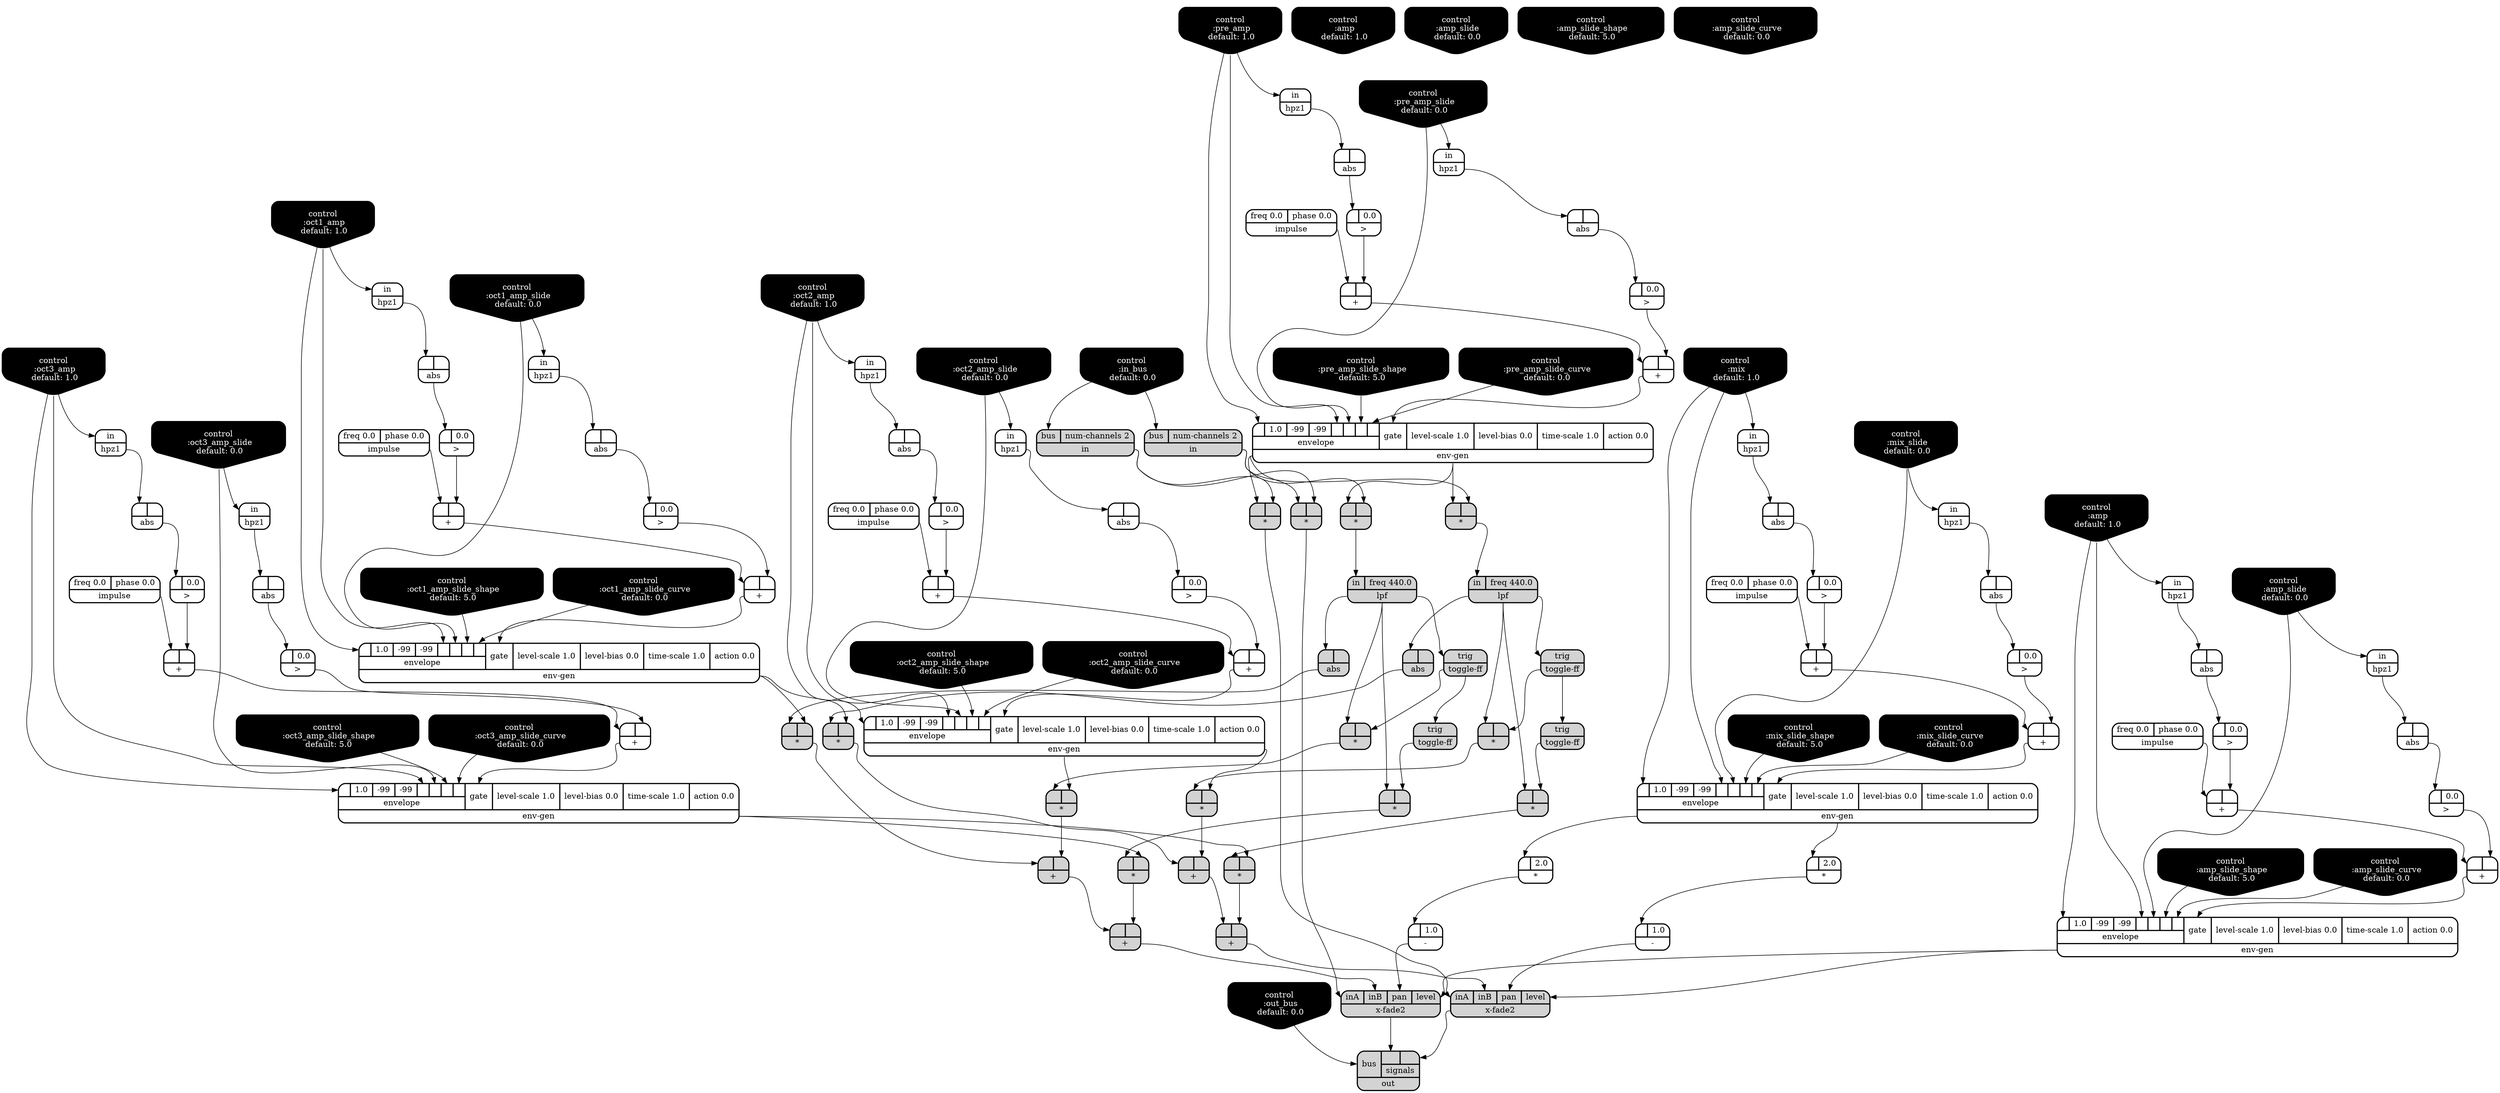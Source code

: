 digraph synthdef {
51 [label = "{{ <a> |<b> } |<__UG_NAME__>* }" style="filled, bold, rounded"  shape=record rankdir=LR];
56 [label = "{{ <a> |<b> } |<__UG_NAME__>* }" style="filled, bold, rounded"  shape=record rankdir=LR];
72 [label = "{{ <a> |<b> } |<__UG_NAME__>* }" style="filled, bold, rounded"  shape=record rankdir=LR];
74 [label = "{{ <a> |<b> } |<__UG_NAME__>* }" style="filled, bold, rounded"  shape=record rankdir=LR];
85 [label = "{{ <a> |<b> } |<__UG_NAME__>* }" style="filled, bold, rounded"  shape=record rankdir=LR];
87 [label = "{{ <a> |<b> } |<__UG_NAME__>* }" style="filled, bold, rounded"  shape=record rankdir=LR];
94 [label = "{{ <a> |<b> } |<__UG_NAME__>* }" style="filled, bold, rounded"  shape=record rankdir=LR];
96 [label = "{{ <a> |<b> } |<__UG_NAME__>* }" style="filled, bold, rounded"  shape=record rankdir=LR];
97 [label = "{{ <a> |<b> } |<__UG_NAME__>* }" style="filled, bold, rounded"  shape=record rankdir=LR];
100 [label = "{{ <a> |<b> 2.0} |<__UG_NAME__>* }" style="bold, rounded" shape=record rankdir=LR];
107 [label = "{{ <a> |<b> } |<__UG_NAME__>* }" style="filled, bold, rounded"  shape=record rankdir=LR];
113 [label = "{{ <a> |<b> } |<__UG_NAME__>* }" style="filled, bold, rounded"  shape=record rankdir=LR];
115 [label = "{{ <a> |<b> } |<__UG_NAME__>* }" style="filled, bold, rounded"  shape=record rankdir=LR];
116 [label = "{{ <a> |<b> } |<__UG_NAME__>* }" style="filled, bold, rounded"  shape=record rankdir=LR];
117 [label = "{{ <a> |<b> 2.0} |<__UG_NAME__>* }" style="bold, rounded" shape=record rankdir=LR];
118 [label = "{{ <a> |<b> } |<__UG_NAME__>* }" style="filled, bold, rounded"  shape=record rankdir=LR];
34 [label = "{{ <a> |<b> } |<__UG_NAME__>+ }" style="bold, rounded" shape=record rankdir=LR];
38 [label = "{{ <a> |<b> } |<__UG_NAME__>+ }" style="bold, rounded" shape=record rankdir=LR];
46 [label = "{{ <a> |<b> } |<__UG_NAME__>+ }" style="bold, rounded" shape=record rankdir=LR];
48 [label = "{{ <a> |<b> } |<__UG_NAME__>+ }" style="bold, rounded" shape=record rankdir=LR];
66 [label = "{{ <a> |<b> } |<__UG_NAME__>+ }" style="bold, rounded" shape=record rankdir=LR];
70 [label = "{{ <a> |<b> } |<__UG_NAME__>+ }" style="bold, rounded" shape=record rankdir=LR];
79 [label = "{{ <a> |<b> } |<__UG_NAME__>+ }" style="bold, rounded" shape=record rankdir=LR];
83 [label = "{{ <a> |<b> } |<__UG_NAME__>+ }" style="bold, rounded" shape=record rankdir=LR];
86 [label = "{{ <a> |<b> } |<__UG_NAME__>+ }" style="filled, bold, rounded"  shape=record rankdir=LR];
89 [label = "{{ <a> |<b> } |<__UG_NAME__>+ }" style="bold, rounded" shape=record rankdir=LR];
93 [label = "{{ <a> |<b> } |<__UG_NAME__>+ }" style="bold, rounded" shape=record rankdir=LR];
98 [label = "{{ <a> |<b> } |<__UG_NAME__>+ }" style="filled, bold, rounded"  shape=record rankdir=LR];
105 [label = "{{ <a> |<b> } |<__UG_NAME__>+ }" style="bold, rounded" shape=record rankdir=LR];
111 [label = "{{ <a> |<b> } |<__UG_NAME__>+ }" style="bold, rounded" shape=record rankdir=LR];
114 [label = "{{ <a> |<b> } |<__UG_NAME__>+ }" style="filled, bold, rounded"  shape=record rankdir=LR];
122 [label = "{{ <a> |<b> } |<__UG_NAME__>+ }" style="filled, bold, rounded"  shape=record rankdir=LR];
101 [label = "{{ <a> |<b> 1.0} |<__UG_NAME__>- }" style="bold, rounded" shape=record rankdir=LR];
121 [label = "{{ <a> |<b> 1.0} |<__UG_NAME__>- }" style="bold, rounded" shape=record rankdir=LR];
33 [label = "{{ <a> |<b> 0.0} |<__UG_NAME__>\> }" style="bold, rounded" shape=record rankdir=LR];
37 [label = "{{ <a> |<b> 0.0} |<__UG_NAME__>\> }" style="bold, rounded" shape=record rankdir=LR];
45 [label = "{{ <a> |<b> 0.0} |<__UG_NAME__>\> }" style="bold, rounded" shape=record rankdir=LR];
47 [label = "{{ <a> |<b> 0.0} |<__UG_NAME__>\> }" style="bold, rounded" shape=record rankdir=LR];
55 [label = "{{ <a> |<b> 0.0} |<__UG_NAME__>\> }" style="bold, rounded" shape=record rankdir=LR];
65 [label = "{{ <a> |<b> 0.0} |<__UG_NAME__>\> }" style="bold, rounded" shape=record rankdir=LR];
69 [label = "{{ <a> |<b> 0.0} |<__UG_NAME__>\> }" style="bold, rounded" shape=record rankdir=LR];
78 [label = "{{ <a> |<b> 0.0} |<__UG_NAME__>\> }" style="bold, rounded" shape=record rankdir=LR];
82 [label = "{{ <a> |<b> 0.0} |<__UG_NAME__>\> }" style="bold, rounded" shape=record rankdir=LR];
92 [label = "{{ <a> |<b> 0.0} |<__UG_NAME__>\> }" style="bold, rounded" shape=record rankdir=LR];
104 [label = "{{ <a> |<b> 0.0} |<__UG_NAME__>\> }" style="bold, rounded" shape=record rankdir=LR];
110 [label = "{{ <a> |<b> 0.0} |<__UG_NAME__>\> }" style="bold, rounded" shape=record rankdir=LR];
32 [label = "{{ <a> |<b> } |<__UG_NAME__>abs }" style="bold, rounded" shape=record rankdir=LR];
36 [label = "{{ <a> |<b> } |<__UG_NAME__>abs }" style="bold, rounded" shape=record rankdir=LR];
40 [label = "{{ <a> |<b> } |<__UG_NAME__>abs }" style="bold, rounded" shape=record rankdir=LR];
44 [label = "{{ <a> |<b> } |<__UG_NAME__>abs }" style="bold, rounded" shape=record rankdir=LR];
54 [label = "{{ <a> |<b> } |<__UG_NAME__>abs }" style="bold, rounded" shape=record rankdir=LR];
61 [label = "{{ <a> |<b> } |<__UG_NAME__>abs }" style="filled, bold, rounded"  shape=record rankdir=LR];
64 [label = "{{ <a> |<b> } |<__UG_NAME__>abs }" style="bold, rounded" shape=record rankdir=LR];
68 [label = "{{ <a> |<b> } |<__UG_NAME__>abs }" style="bold, rounded" shape=record rankdir=LR];
77 [label = "{{ <a> |<b> } |<__UG_NAME__>abs }" style="bold, rounded" shape=record rankdir=LR];
81 [label = "{{ <a> |<b> } |<__UG_NAME__>abs }" style="bold, rounded" shape=record rankdir=LR];
91 [label = "{{ <a> |<b> } |<__UG_NAME__>abs }" style="bold, rounded" shape=record rankdir=LR];
95 [label = "{{ <a> |<b> } |<__UG_NAME__>abs }" style="filled, bold, rounded"  shape=record rankdir=LR];
103 [label = "{{ <a> |<b> } |<__UG_NAME__>abs }" style="bold, rounded" shape=record rankdir=LR];
109 [label = "{{ <a> |<b> } |<__UG_NAME__>abs }" style="bold, rounded" shape=record rankdir=LR];
0 [label = "control
 :amp
 default: 1.0" shape=invhouse style="rounded, filled, bold" fillcolor=black fontcolor=white ]; 
1 [label = "control
 :amp_slide
 default: 0.0" shape=invhouse style="rounded, filled, bold" fillcolor=black fontcolor=white ]; 
2 [label = "control
 :amp_slide_shape
 default: 5.0" shape=invhouse style="rounded, filled, bold" fillcolor=black fontcolor=white ]; 
3 [label = "control
 :amp_slide_curve
 default: 0.0" shape=invhouse style="rounded, filled, bold" fillcolor=black fontcolor=white ]; 
4 [label = "control
 :mix
 default: 1.0" shape=invhouse style="rounded, filled, bold" fillcolor=black fontcolor=white ]; 
5 [label = "control
 :mix_slide
 default: 0.0" shape=invhouse style="rounded, filled, bold" fillcolor=black fontcolor=white ]; 
6 [label = "control
 :mix_slide_shape
 default: 5.0" shape=invhouse style="rounded, filled, bold" fillcolor=black fontcolor=white ]; 
7 [label = "control
 :mix_slide_curve
 default: 0.0" shape=invhouse style="rounded, filled, bold" fillcolor=black fontcolor=white ]; 
8 [label = "control
 :pre_amp
 default: 1.0" shape=invhouse style="rounded, filled, bold" fillcolor=black fontcolor=white ]; 
9 [label = "control
 :pre_amp_slide
 default: 0.0" shape=invhouse style="rounded, filled, bold" fillcolor=black fontcolor=white ]; 
10 [label = "control
 :pre_amp_slide_shape
 default: 5.0" shape=invhouse style="rounded, filled, bold" fillcolor=black fontcolor=white ]; 
11 [label = "control
 :pre_amp_slide_curve
 default: 0.0" shape=invhouse style="rounded, filled, bold" fillcolor=black fontcolor=white ]; 
12 [label = "control
 :amp
 default: 1.0" shape=invhouse style="rounded, filled, bold" fillcolor=black fontcolor=white ]; 
13 [label = "control
 :amp_slide
 default: 0.0" shape=invhouse style="rounded, filled, bold" fillcolor=black fontcolor=white ]; 
14 [label = "control
 :amp_slide_shape
 default: 5.0" shape=invhouse style="rounded, filled, bold" fillcolor=black fontcolor=white ]; 
15 [label = "control
 :amp_slide_curve
 default: 0.0" shape=invhouse style="rounded, filled, bold" fillcolor=black fontcolor=white ]; 
16 [label = "control
 :oct1_amp
 default: 1.0" shape=invhouse style="rounded, filled, bold" fillcolor=black fontcolor=white ]; 
17 [label = "control
 :oct1_amp_slide
 default: 0.0" shape=invhouse style="rounded, filled, bold" fillcolor=black fontcolor=white ]; 
18 [label = "control
 :oct1_amp_slide_shape
 default: 5.0" shape=invhouse style="rounded, filled, bold" fillcolor=black fontcolor=white ]; 
19 [label = "control
 :oct1_amp_slide_curve
 default: 0.0" shape=invhouse style="rounded, filled, bold" fillcolor=black fontcolor=white ]; 
20 [label = "control
 :oct2_amp
 default: 1.0" shape=invhouse style="rounded, filled, bold" fillcolor=black fontcolor=white ]; 
21 [label = "control
 :oct2_amp_slide
 default: 0.0" shape=invhouse style="rounded, filled, bold" fillcolor=black fontcolor=white ]; 
22 [label = "control
 :oct2_amp_slide_shape
 default: 5.0" shape=invhouse style="rounded, filled, bold" fillcolor=black fontcolor=white ]; 
23 [label = "control
 :oct2_amp_slide_curve
 default: 0.0" shape=invhouse style="rounded, filled, bold" fillcolor=black fontcolor=white ]; 
24 [label = "control
 :oct3_amp
 default: 1.0" shape=invhouse style="rounded, filled, bold" fillcolor=black fontcolor=white ]; 
25 [label = "control
 :oct3_amp_slide
 default: 0.0" shape=invhouse style="rounded, filled, bold" fillcolor=black fontcolor=white ]; 
26 [label = "control
 :oct3_amp_slide_shape
 default: 5.0" shape=invhouse style="rounded, filled, bold" fillcolor=black fontcolor=white ]; 
27 [label = "control
 :oct3_amp_slide_curve
 default: 0.0" shape=invhouse style="rounded, filled, bold" fillcolor=black fontcolor=white ]; 
28 [label = "control
 :in_bus
 default: 0.0" shape=invhouse style="rounded, filled, bold" fillcolor=black fontcolor=white ]; 
29 [label = "control
 :out_bus
 default: 0.0" shape=invhouse style="rounded, filled, bold" fillcolor=black fontcolor=white ]; 
49 [label = "{{ {{<envelope___control___0>|1.0|-99|-99|<envelope___control___4>|<envelope___control___5>|<envelope___control___6>|<envelope___control___7>}|envelope}|<gate> gate|<level____scale> level-scale 1.0|<level____bias> level-bias 0.0|<time____scale> time-scale 1.0|<action> action 0.0} |<__UG_NAME__>env-gen }" style="bold, rounded" shape=record rankdir=LR];
71 [label = "{{ {{<envelope___control___0>|1.0|-99|-99|<envelope___control___4>|<envelope___control___5>|<envelope___control___6>|<envelope___control___7>}|envelope}|<gate> gate|<level____scale> level-scale 1.0|<level____bias> level-bias 0.0|<time____scale> time-scale 1.0|<action> action 0.0} |<__UG_NAME__>env-gen }" style="bold, rounded" shape=record rankdir=LR];
84 [label = "{{ {{<envelope___control___0>|1.0|-99|-99|<envelope___control___4>|<envelope___control___5>|<envelope___control___6>|<envelope___control___7>}|envelope}|<gate> gate|<level____scale> level-scale 1.0|<level____bias> level-bias 0.0|<time____scale> time-scale 1.0|<action> action 0.0} |<__UG_NAME__>env-gen }" style="bold, rounded" shape=record rankdir=LR];
99 [label = "{{ {{<envelope___control___0>|1.0|-99|-99|<envelope___control___4>|<envelope___control___5>|<envelope___control___6>|<envelope___control___7>}|envelope}|<gate> gate|<level____scale> level-scale 1.0|<level____bias> level-bias 0.0|<time____scale> time-scale 1.0|<action> action 0.0} |<__UG_NAME__>env-gen }" style="bold, rounded" shape=record rankdir=LR];
112 [label = "{{ {{<envelope___control___0>|1.0|-99|-99|<envelope___control___4>|<envelope___control___5>|<envelope___control___6>|<envelope___control___7>}|envelope}|<gate> gate|<level____scale> level-scale 1.0|<level____bias> level-bias 0.0|<time____scale> time-scale 1.0|<action> action 0.0} |<__UG_NAME__>env-gen }" style="bold, rounded" shape=record rankdir=LR];
119 [label = "{{ {{<envelope___control___0>|1.0|-99|-99|<envelope___control___4>|<envelope___control___5>|<envelope___control___6>|<envelope___control___7>}|envelope}|<gate> gate|<level____scale> level-scale 1.0|<level____bias> level-bias 0.0|<time____scale> time-scale 1.0|<action> action 0.0} |<__UG_NAME__>env-gen }" style="bold, rounded" shape=record rankdir=LR];
31 [label = "{{ <in> in} |<__UG_NAME__>hpz1 }" style="bold, rounded" shape=record rankdir=LR];
35 [label = "{{ <in> in} |<__UG_NAME__>hpz1 }" style="bold, rounded" shape=record rankdir=LR];
39 [label = "{{ <in> in} |<__UG_NAME__>hpz1 }" style="bold, rounded" shape=record rankdir=LR];
43 [label = "{{ <in> in} |<__UG_NAME__>hpz1 }" style="bold, rounded" shape=record rankdir=LR];
52 [label = "{{ <in> in} |<__UG_NAME__>hpz1 }" style="bold, rounded" shape=record rankdir=LR];
53 [label = "{{ <in> in} |<__UG_NAME__>hpz1 }" style="bold, rounded" shape=record rankdir=LR];
63 [label = "{{ <in> in} |<__UG_NAME__>hpz1 }" style="bold, rounded" shape=record rankdir=LR];
67 [label = "{{ <in> in} |<__UG_NAME__>hpz1 }" style="bold, rounded" shape=record rankdir=LR];
76 [label = "{{ <in> in} |<__UG_NAME__>hpz1 }" style="bold, rounded" shape=record rankdir=LR];
80 [label = "{{ <in> in} |<__UG_NAME__>hpz1 }" style="bold, rounded" shape=record rankdir=LR];
90 [label = "{{ <in> in} |<__UG_NAME__>hpz1 }" style="bold, rounded" shape=record rankdir=LR];
108 [label = "{{ <in> in} |<__UG_NAME__>hpz1 }" style="bold, rounded" shape=record rankdir=LR];
30 [label = "{{ <freq> freq 0.0|<phase> phase 0.0} |<__UG_NAME__>impulse }" style="bold, rounded" shape=record rankdir=LR];
42 [label = "{{ <freq> freq 0.0|<phase> phase 0.0} |<__UG_NAME__>impulse }" style="bold, rounded" shape=record rankdir=LR];
62 [label = "{{ <freq> freq 0.0|<phase> phase 0.0} |<__UG_NAME__>impulse }" style="bold, rounded" shape=record rankdir=LR];
75 [label = "{{ <freq> freq 0.0|<phase> phase 0.0} |<__UG_NAME__>impulse }" style="bold, rounded" shape=record rankdir=LR];
88 [label = "{{ <freq> freq 0.0|<phase> phase 0.0} |<__UG_NAME__>impulse }" style="bold, rounded" shape=record rankdir=LR];
102 [label = "{{ <freq> freq 0.0|<phase> phase 0.0} |<__UG_NAME__>impulse }" style="bold, rounded" shape=record rankdir=LR];
41 [label = "{{ <bus> bus|<num____channels> num-channels 2} |<__UG_NAME__>in }" style="filled, bold, rounded"  shape=record rankdir=LR];
50 [label = "{{ <bus> bus|<num____channels> num-channels 2} |<__UG_NAME__>in }" style="filled, bold, rounded"  shape=record rankdir=LR];
57 [label = "{{ <in> in|<freq> freq 440.0} |<__UG_NAME__>lpf }" style="filled, bold, rounded"  shape=record rankdir=LR];
60 [label = "{{ <in> in|<freq> freq 440.0} |<__UG_NAME__>lpf }" style="filled, bold, rounded"  shape=record rankdir=LR];
124 [label = "{{ <bus> bus|{{<signals___x____fade2___0>|<signals___x____fade2___1>}|signals}} |<__UG_NAME__>out }" style="filled, bold, rounded"  shape=record rankdir=LR];
58 [label = "{{ <trig> trig} |<__UG_NAME__>toggle-ff }" style="filled, bold, rounded"  shape=record rankdir=LR];
59 [label = "{{ <trig> trig} |<__UG_NAME__>toggle-ff }" style="filled, bold, rounded"  shape=record rankdir=LR];
73 [label = "{{ <trig> trig} |<__UG_NAME__>toggle-ff }" style="filled, bold, rounded"  shape=record rankdir=LR];
106 [label = "{{ <trig> trig} |<__UG_NAME__>toggle-ff }" style="filled, bold, rounded"  shape=record rankdir=LR];
120 [label = "{{ <ina> inA|<inb> inB|<pan> pan|<level> level} |<__UG_NAME__>x-fade2 }" style="filled, bold, rounded"  shape=record rankdir=LR];
123 [label = "{{ <ina> inA|<inb> inB|<pan> pan|<level> level} |<__UG_NAME__>x-fade2 }" style="filled, bold, rounded"  shape=record rankdir=LR];

50:__UG_NAME__ -> 51:b ;
49:__UG_NAME__ -> 51:a ;
50:__UG_NAME__ -> 56:b ;
49:__UG_NAME__ -> 56:a ;
71:__UG_NAME__ -> 72:b ;
61:__UG_NAME__ -> 72:a ;
73:__UG_NAME__ -> 74:b ;
60:__UG_NAME__ -> 74:a ;
84:__UG_NAME__ -> 85:b ;
74:__UG_NAME__ -> 85:a ;
58:__UG_NAME__ -> 87:b ;
57:__UG_NAME__ -> 87:a ;
41:__UG_NAME__ -> 94:b ;
49:__UG_NAME__ -> 94:a ;
71:__UG_NAME__ -> 96:b ;
95:__UG_NAME__ -> 96:a ;
84:__UG_NAME__ -> 97:b ;
87:__UG_NAME__ -> 97:a ;
99:__UG_NAME__ -> 100:a ;
106:__UG_NAME__ -> 107:b ;
60:__UG_NAME__ -> 107:a ;
112:__UG_NAME__ -> 113:b ;
107:__UG_NAME__ -> 113:a ;
59:__UG_NAME__ -> 115:b ;
57:__UG_NAME__ -> 115:a ;
112:__UG_NAME__ -> 116:b ;
115:__UG_NAME__ -> 116:a ;
99:__UG_NAME__ -> 117:a ;
41:__UG_NAME__ -> 118:b ;
49:__UG_NAME__ -> 118:a ;
33:__UG_NAME__ -> 34:b ;
30:__UG_NAME__ -> 34:a ;
37:__UG_NAME__ -> 38:b ;
34:__UG_NAME__ -> 38:a ;
45:__UG_NAME__ -> 46:b ;
42:__UG_NAME__ -> 46:a ;
47:__UG_NAME__ -> 48:b ;
46:__UG_NAME__ -> 48:a ;
65:__UG_NAME__ -> 66:b ;
62:__UG_NAME__ -> 66:a ;
69:__UG_NAME__ -> 70:b ;
66:__UG_NAME__ -> 70:a ;
78:__UG_NAME__ -> 79:b ;
75:__UG_NAME__ -> 79:a ;
82:__UG_NAME__ -> 83:b ;
79:__UG_NAME__ -> 83:a ;
85:__UG_NAME__ -> 86:b ;
72:__UG_NAME__ -> 86:a ;
55:__UG_NAME__ -> 89:b ;
88:__UG_NAME__ -> 89:a ;
92:__UG_NAME__ -> 93:b ;
89:__UG_NAME__ -> 93:a ;
97:__UG_NAME__ -> 98:b ;
96:__UG_NAME__ -> 98:a ;
104:__UG_NAME__ -> 105:b ;
102:__UG_NAME__ -> 105:a ;
110:__UG_NAME__ -> 111:b ;
105:__UG_NAME__ -> 111:a ;
113:__UG_NAME__ -> 114:b ;
86:__UG_NAME__ -> 114:a ;
116:__UG_NAME__ -> 122:b ;
98:__UG_NAME__ -> 122:a ;
100:__UG_NAME__ -> 101:a ;
117:__UG_NAME__ -> 121:a ;
32:__UG_NAME__ -> 33:a ;
36:__UG_NAME__ -> 37:a ;
44:__UG_NAME__ -> 45:a ;
40:__UG_NAME__ -> 47:a ;
54:__UG_NAME__ -> 55:a ;
64:__UG_NAME__ -> 65:a ;
68:__UG_NAME__ -> 69:a ;
77:__UG_NAME__ -> 78:a ;
81:__UG_NAME__ -> 82:a ;
91:__UG_NAME__ -> 92:a ;
103:__UG_NAME__ -> 104:a ;
109:__UG_NAME__ -> 110:a ;
31:__UG_NAME__ -> 32:a ;
35:__UG_NAME__ -> 36:a ;
39:__UG_NAME__ -> 40:a ;
43:__UG_NAME__ -> 44:a ;
53:__UG_NAME__ -> 54:a ;
60:__UG_NAME__ -> 61:a ;
63:__UG_NAME__ -> 64:a ;
67:__UG_NAME__ -> 68:a ;
76:__UG_NAME__ -> 77:a ;
80:__UG_NAME__ -> 81:a ;
90:__UG_NAME__ -> 91:a ;
57:__UG_NAME__ -> 95:a ;
52:__UG_NAME__ -> 103:a ;
108:__UG_NAME__ -> 109:a ;
48:__UG_NAME__ -> 49:gate ;
8:__UG_NAME__ -> 49:envelope___control___0 ;
8:__UG_NAME__ -> 49:envelope___control___4 ;
9:__UG_NAME__ -> 49:envelope___control___5 ;
10:__UG_NAME__ -> 49:envelope___control___6 ;
11:__UG_NAME__ -> 49:envelope___control___7 ;
70:__UG_NAME__ -> 71:gate ;
16:__UG_NAME__ -> 71:envelope___control___0 ;
16:__UG_NAME__ -> 71:envelope___control___4 ;
17:__UG_NAME__ -> 71:envelope___control___5 ;
18:__UG_NAME__ -> 71:envelope___control___6 ;
19:__UG_NAME__ -> 71:envelope___control___7 ;
83:__UG_NAME__ -> 84:gate ;
20:__UG_NAME__ -> 84:envelope___control___0 ;
20:__UG_NAME__ -> 84:envelope___control___4 ;
21:__UG_NAME__ -> 84:envelope___control___5 ;
22:__UG_NAME__ -> 84:envelope___control___6 ;
23:__UG_NAME__ -> 84:envelope___control___7 ;
93:__UG_NAME__ -> 99:gate ;
4:__UG_NAME__ -> 99:envelope___control___0 ;
4:__UG_NAME__ -> 99:envelope___control___4 ;
5:__UG_NAME__ -> 99:envelope___control___5 ;
6:__UG_NAME__ -> 99:envelope___control___6 ;
7:__UG_NAME__ -> 99:envelope___control___7 ;
111:__UG_NAME__ -> 112:gate ;
24:__UG_NAME__ -> 112:envelope___control___0 ;
24:__UG_NAME__ -> 112:envelope___control___4 ;
25:__UG_NAME__ -> 112:envelope___control___5 ;
26:__UG_NAME__ -> 112:envelope___control___6 ;
27:__UG_NAME__ -> 112:envelope___control___7 ;
38:__UG_NAME__ -> 119:gate ;
0:__UG_NAME__ -> 119:envelope___control___0 ;
0:__UG_NAME__ -> 119:envelope___control___4 ;
1:__UG_NAME__ -> 119:envelope___control___5 ;
2:__UG_NAME__ -> 119:envelope___control___6 ;
3:__UG_NAME__ -> 119:envelope___control___7 ;
0:__UG_NAME__ -> 31:in ;
1:__UG_NAME__ -> 35:in ;
9:__UG_NAME__ -> 39:in ;
8:__UG_NAME__ -> 43:in ;
24:__UG_NAME__ -> 52:in ;
4:__UG_NAME__ -> 53:in ;
16:__UG_NAME__ -> 63:in ;
17:__UG_NAME__ -> 67:in ;
20:__UG_NAME__ -> 76:in ;
21:__UG_NAME__ -> 80:in ;
5:__UG_NAME__ -> 90:in ;
25:__UG_NAME__ -> 108:in ;
28:__UG_NAME__ -> 41:bus ;
28:__UG_NAME__ -> 50:bus ;
56:__UG_NAME__ -> 57:in ;
51:__UG_NAME__ -> 60:in ;
120:__UG_NAME__ -> 124:signals___x____fade2___0 ;
123:__UG_NAME__ -> 124:signals___x____fade2___1 ;
29:__UG_NAME__ -> 124:bus ;
57:__UG_NAME__ -> 58:trig ;
58:__UG_NAME__ -> 59:trig ;
60:__UG_NAME__ -> 73:trig ;
73:__UG_NAME__ -> 106:trig ;
119:__UG_NAME__ -> 120:level ;
101:__UG_NAME__ -> 120:pan ;
114:__UG_NAME__ -> 120:inb ;
118:__UG_NAME__ -> 120:ina ;
119:__UG_NAME__ -> 123:level ;
121:__UG_NAME__ -> 123:pan ;
122:__UG_NAME__ -> 123:inb ;
94:__UG_NAME__ -> 123:ina ;

}
